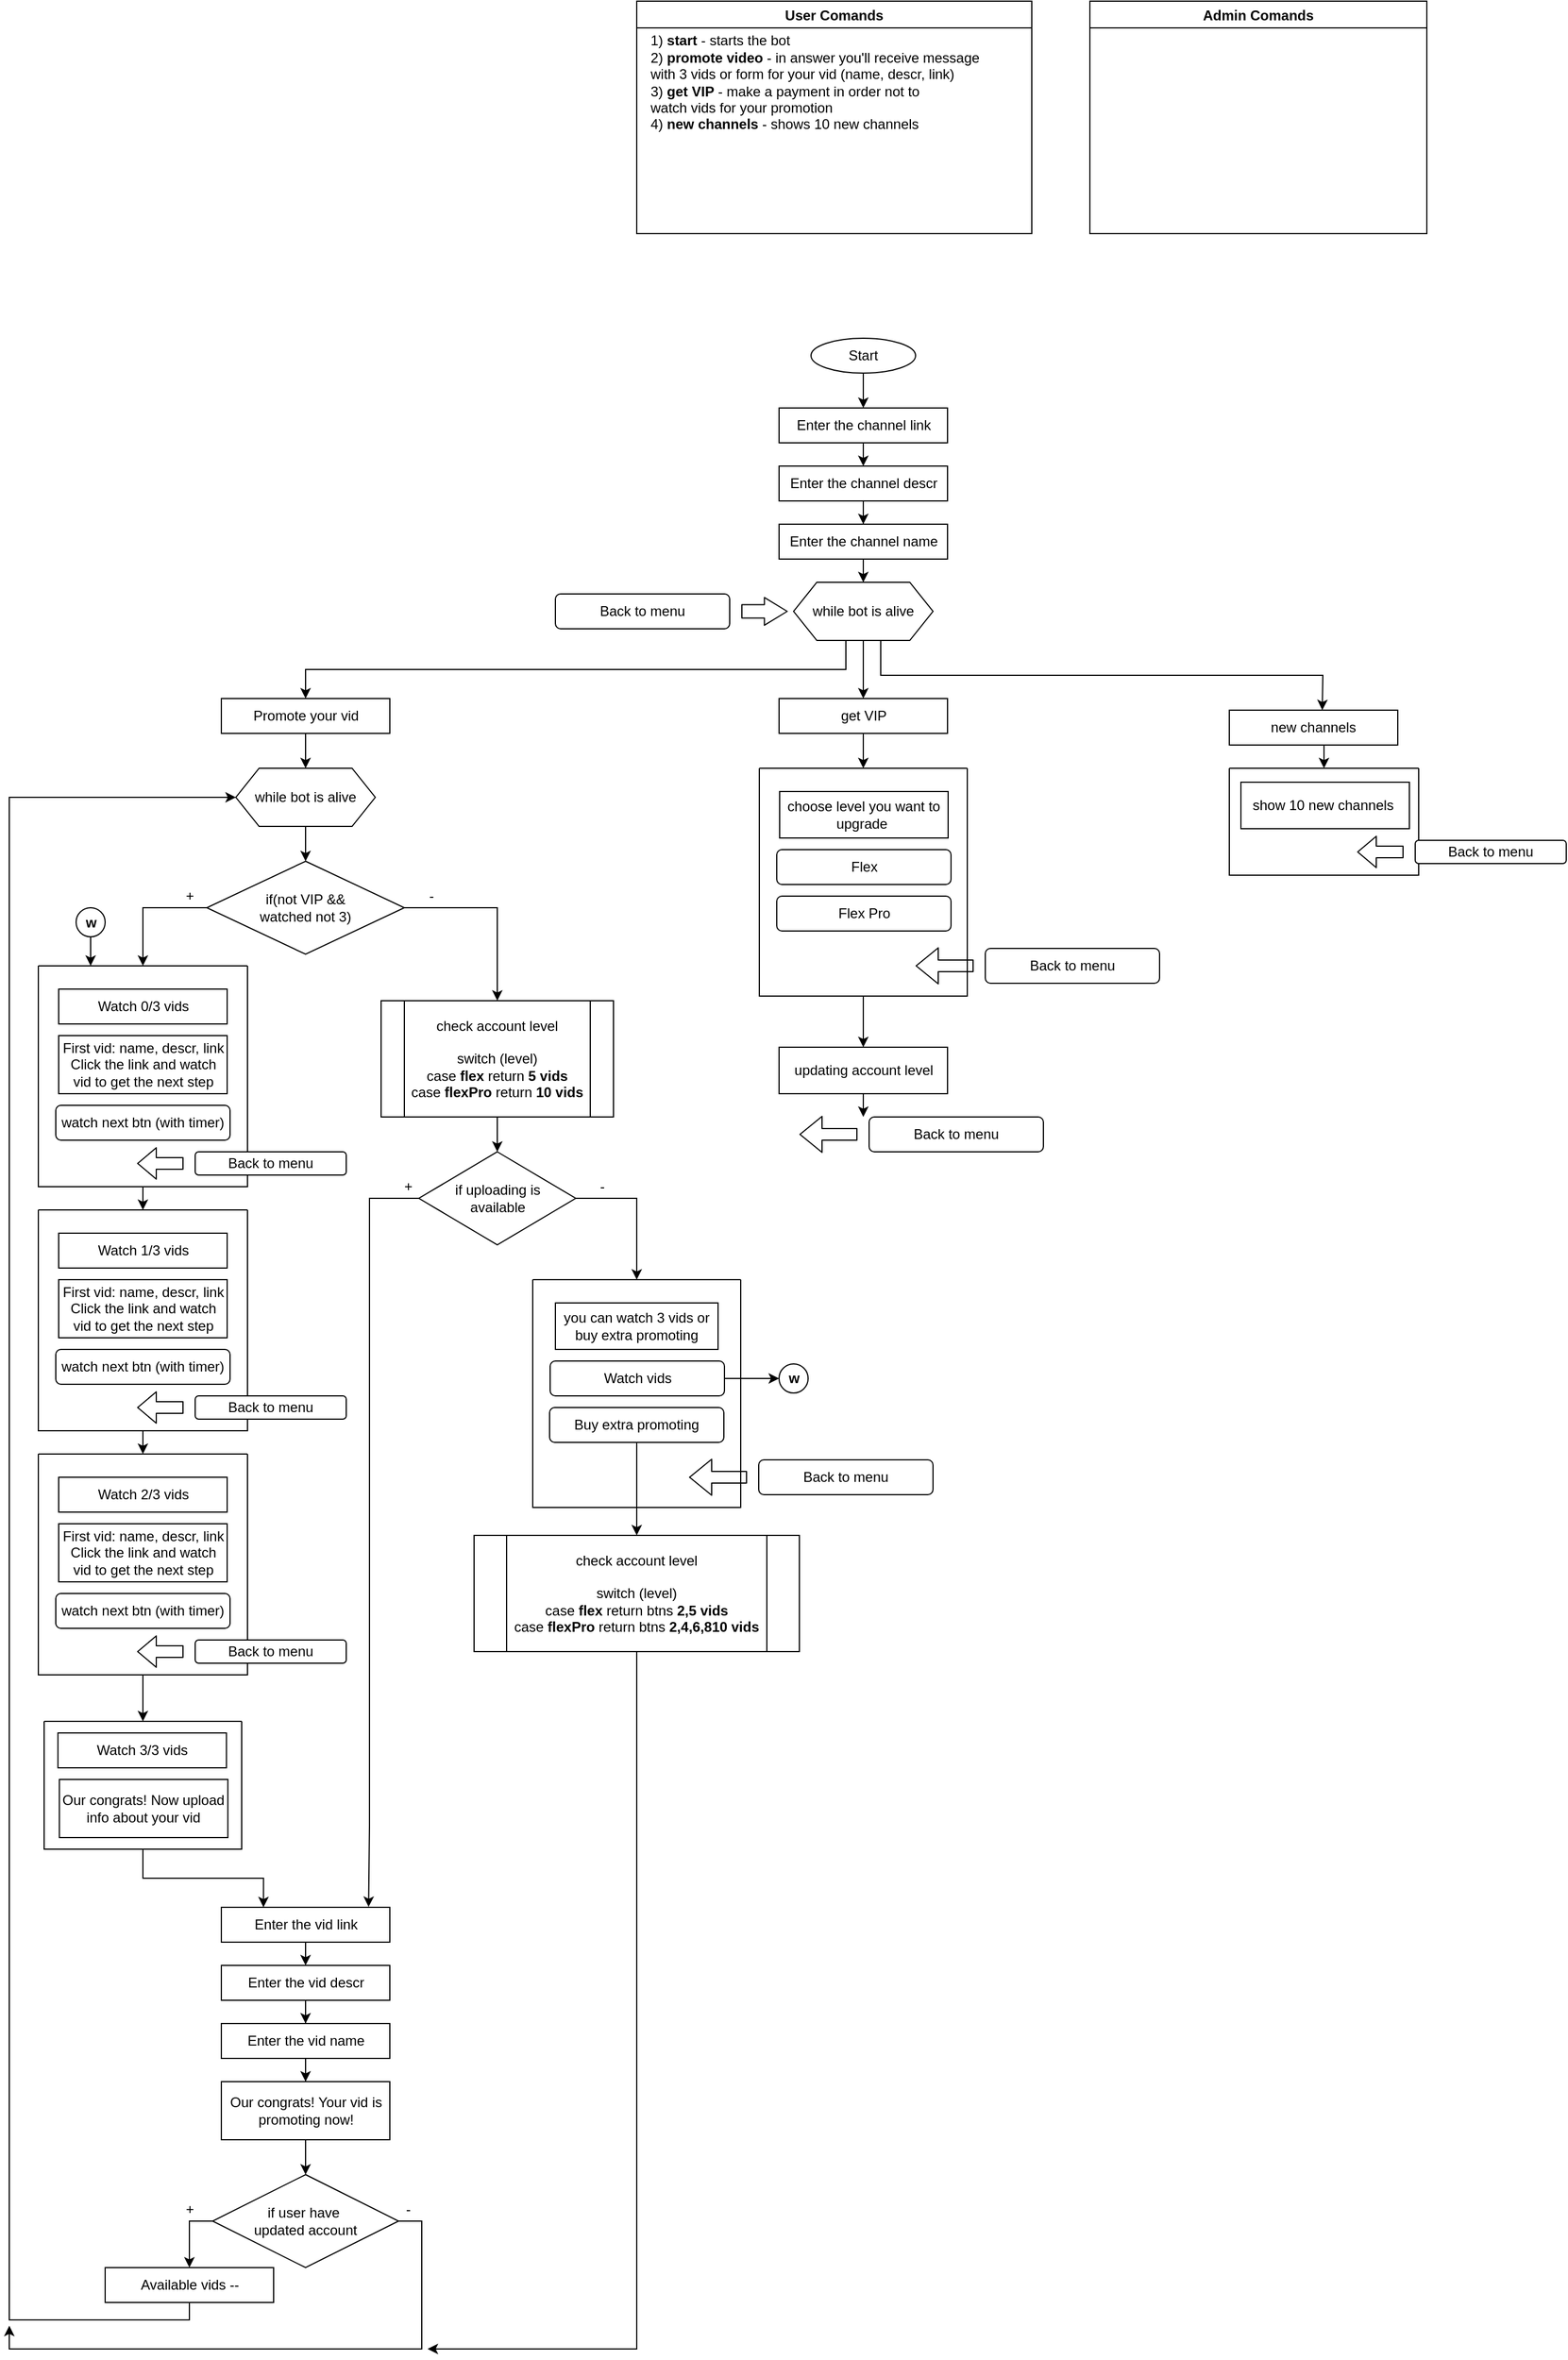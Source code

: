 <mxfile version="14.8.2" type="github">
  <diagram id="2JlSJU5_JV4PX27yQQXT" name="Page-1">
    <mxGraphModel dx="2910" dy="977" grid="1" gridSize="10" guides="1" tooltips="1" connect="1" arrows="1" fold="1" page="0" pageScale="1" pageWidth="827" pageHeight="1169" math="0" shadow="0">
      <root>
        <mxCell id="0" />
        <mxCell id="1" parent="0" />
        <mxCell id="bYdds7if1w0mErr0JuUY-1" value="User Comands" style="swimlane;" vertex="1" parent="1">
          <mxGeometry x="-440" y="120" width="340" height="200" as="geometry" />
        </mxCell>
        <mxCell id="bYdds7if1w0mErr0JuUY-2" value="1) &lt;b&gt;start&lt;/b&gt; - starts the bot&lt;br&gt;&lt;div&gt;2) &lt;b&gt;promote video&lt;/b&gt; - in answer you&#39;ll receive message&amp;nbsp;&lt;/div&gt;&lt;div&gt;&lt;span&gt;with 3 vids or form for your vid (name, descr, link)&lt;/span&gt;&lt;/div&gt;&lt;div&gt;3) &lt;b&gt;get VIP&lt;/b&gt;&amp;nbsp;- make a payment in order not to&amp;nbsp;&lt;/div&gt;&lt;div&gt;watch vids for your promotion&lt;/div&gt;&lt;div&gt;4) &lt;b&gt;new channels&lt;/b&gt;&amp;nbsp;- shows 10 new channels&lt;/div&gt;" style="text;html=1;align=left;verticalAlign=middle;resizable=0;points=[];autosize=1;strokeColor=none;" vertex="1" parent="bYdds7if1w0mErr0JuUY-1">
          <mxGeometry x="10" y="25" width="300" height="90" as="geometry" />
        </mxCell>
        <mxCell id="bYdds7if1w0mErr0JuUY-3" value="Admin Comands" style="swimlane;" vertex="1" parent="1">
          <mxGeometry x="-50" y="120" width="290" height="200" as="geometry" />
        </mxCell>
        <mxCell id="bYdds7if1w0mErr0JuUY-9" value="" style="edgeStyle=orthogonalEdgeStyle;rounded=0;orthogonalLoop=1;jettySize=auto;html=1;" edge="1" parent="1" source="bYdds7if1w0mErr0JuUY-5" target="bYdds7if1w0mErr0JuUY-8">
          <mxGeometry relative="1" as="geometry" />
        </mxCell>
        <mxCell id="bYdds7if1w0mErr0JuUY-5" value="Start" style="ellipse;whiteSpace=wrap;html=1;" vertex="1" parent="1">
          <mxGeometry x="-290" y="410" width="90" height="30" as="geometry" />
        </mxCell>
        <mxCell id="bYdds7if1w0mErr0JuUY-109" value="" style="edgeStyle=orthogonalEdgeStyle;rounded=0;orthogonalLoop=1;jettySize=auto;html=1;" edge="1" parent="1" source="bYdds7if1w0mErr0JuUY-6" target="bYdds7if1w0mErr0JuUY-97">
          <mxGeometry relative="1" as="geometry" />
        </mxCell>
        <mxCell id="bYdds7if1w0mErr0JuUY-6" value="Enter the channel name" style="rounded=0;whiteSpace=wrap;html=1;" vertex="1" parent="1">
          <mxGeometry x="-317.5" y="570" width="145" height="30" as="geometry" />
        </mxCell>
        <mxCell id="bYdds7if1w0mErr0JuUY-11" value="" style="edgeStyle=orthogonalEdgeStyle;rounded=0;orthogonalLoop=1;jettySize=auto;html=1;" edge="1" parent="1" source="bYdds7if1w0mErr0JuUY-7" target="bYdds7if1w0mErr0JuUY-6">
          <mxGeometry relative="1" as="geometry" />
        </mxCell>
        <mxCell id="bYdds7if1w0mErr0JuUY-7" value="Enter the channel descr" style="rounded=0;whiteSpace=wrap;html=1;" vertex="1" parent="1">
          <mxGeometry x="-317.5" y="520" width="145" height="30" as="geometry" />
        </mxCell>
        <mxCell id="bYdds7if1w0mErr0JuUY-10" style="edgeStyle=orthogonalEdgeStyle;rounded=0;orthogonalLoop=1;jettySize=auto;html=1;exitX=0.5;exitY=1;exitDx=0;exitDy=0;entryX=0.5;entryY=0;entryDx=0;entryDy=0;" edge="1" parent="1" source="bYdds7if1w0mErr0JuUY-8" target="bYdds7if1w0mErr0JuUY-7">
          <mxGeometry relative="1" as="geometry" />
        </mxCell>
        <mxCell id="bYdds7if1w0mErr0JuUY-8" value="Enter the channel link" style="rounded=0;whiteSpace=wrap;html=1;" vertex="1" parent="1">
          <mxGeometry x="-317.5" y="470" width="145" height="30" as="geometry" />
        </mxCell>
        <mxCell id="bYdds7if1w0mErr0JuUY-63" value="" style="edgeStyle=orthogonalEdgeStyle;rounded=0;orthogonalLoop=1;jettySize=auto;html=1;" edge="1" parent="1" source="bYdds7if1w0mErr0JuUY-12" target="bYdds7if1w0mErr0JuUY-61">
          <mxGeometry relative="1" as="geometry" />
        </mxCell>
        <mxCell id="bYdds7if1w0mErr0JuUY-12" value="Promote your vid" style="rounded=0;whiteSpace=wrap;html=1;" vertex="1" parent="1">
          <mxGeometry x="-797.5" y="720" width="145" height="30" as="geometry" />
        </mxCell>
        <mxCell id="bYdds7if1w0mErr0JuUY-92" style="edgeStyle=orthogonalEdgeStyle;rounded=0;orthogonalLoop=1;jettySize=auto;html=1;" edge="1" parent="1" source="bYdds7if1w0mErr0JuUY-13" target="bYdds7if1w0mErr0JuUY-86">
          <mxGeometry relative="1" as="geometry" />
        </mxCell>
        <mxCell id="bYdds7if1w0mErr0JuUY-13" value="get VIP" style="rounded=0;whiteSpace=wrap;html=1;" vertex="1" parent="1">
          <mxGeometry x="-317.5" y="720" width="145" height="30" as="geometry" />
        </mxCell>
        <mxCell id="bYdds7if1w0mErr0JuUY-121" style="edgeStyle=orthogonalEdgeStyle;rounded=0;orthogonalLoop=1;jettySize=auto;html=1;exitX=0.5;exitY=1;exitDx=0;exitDy=0;entryX=0.5;entryY=0;entryDx=0;entryDy=0;" edge="1" parent="1" source="bYdds7if1w0mErr0JuUY-14" target="bYdds7if1w0mErr0JuUY-117">
          <mxGeometry relative="1" as="geometry" />
        </mxCell>
        <mxCell id="bYdds7if1w0mErr0JuUY-14" value="new channels" style="rounded=0;whiteSpace=wrap;html=1;" vertex="1" parent="1">
          <mxGeometry x="70" y="730" width="145" height="30" as="geometry" />
        </mxCell>
        <mxCell id="bYdds7if1w0mErr0JuUY-49" style="edgeStyle=orthogonalEdgeStyle;rounded=0;orthogonalLoop=1;jettySize=auto;html=1;exitX=0;exitY=0.5;exitDx=0;exitDy=0;" edge="1" parent="1" source="bYdds7if1w0mErr0JuUY-18" target="bYdds7if1w0mErr0JuUY-40">
          <mxGeometry relative="1" as="geometry" />
        </mxCell>
        <mxCell id="bYdds7if1w0mErr0JuUY-67" style="edgeStyle=orthogonalEdgeStyle;rounded=0;orthogonalLoop=1;jettySize=auto;html=1;exitX=1;exitY=0.5;exitDx=0;exitDy=0;" edge="1" parent="1" source="bYdds7if1w0mErr0JuUY-18" target="bYdds7if1w0mErr0JuUY-64">
          <mxGeometry relative="1" as="geometry" />
        </mxCell>
        <mxCell id="bYdds7if1w0mErr0JuUY-18" value="if(not VIP &amp;amp;&amp;amp; &lt;br&gt;watched not 3)" style="rhombus;whiteSpace=wrap;html=1;" vertex="1" parent="1">
          <mxGeometry x="-810" y="860" width="170" height="80" as="geometry" />
        </mxCell>
        <mxCell id="bYdds7if1w0mErr0JuUY-59" value="" style="edgeStyle=orthogonalEdgeStyle;rounded=0;orthogonalLoop=1;jettySize=auto;html=1;" edge="1" parent="1" source="bYdds7if1w0mErr0JuUY-35" target="bYdds7if1w0mErr0JuUY-58">
          <mxGeometry relative="1" as="geometry" />
        </mxCell>
        <mxCell id="bYdds7if1w0mErr0JuUY-35" value="Enter the vid name" style="rounded=0;whiteSpace=wrap;html=1;" vertex="1" parent="1">
          <mxGeometry x="-797.5" y="1860" width="145" height="30" as="geometry" />
        </mxCell>
        <mxCell id="bYdds7if1w0mErr0JuUY-36" value="" style="edgeStyle=orthogonalEdgeStyle;rounded=0;orthogonalLoop=1;jettySize=auto;html=1;" edge="1" parent="1" source="bYdds7if1w0mErr0JuUY-37" target="bYdds7if1w0mErr0JuUY-35">
          <mxGeometry relative="1" as="geometry" />
        </mxCell>
        <mxCell id="bYdds7if1w0mErr0JuUY-37" value="Enter the vid descr" style="rounded=0;whiteSpace=wrap;html=1;" vertex="1" parent="1">
          <mxGeometry x="-797.5" y="1810" width="145" height="30" as="geometry" />
        </mxCell>
        <mxCell id="bYdds7if1w0mErr0JuUY-38" style="edgeStyle=orthogonalEdgeStyle;rounded=0;orthogonalLoop=1;jettySize=auto;html=1;exitX=0.5;exitY=1;exitDx=0;exitDy=0;entryX=0.5;entryY=0;entryDx=0;entryDy=0;" edge="1" parent="1" source="bYdds7if1w0mErr0JuUY-39" target="bYdds7if1w0mErr0JuUY-37">
          <mxGeometry relative="1" as="geometry" />
        </mxCell>
        <mxCell id="bYdds7if1w0mErr0JuUY-39" value="Enter the vid link" style="rounded=0;whiteSpace=wrap;html=1;" vertex="1" parent="1">
          <mxGeometry x="-797.5" y="1760" width="145" height="30" as="geometry" />
        </mxCell>
        <mxCell id="bYdds7if1w0mErr0JuUY-54" style="edgeStyle=orthogonalEdgeStyle;rounded=0;orthogonalLoop=1;jettySize=auto;html=1;exitX=0.5;exitY=1;exitDx=0;exitDy=0;entryX=0.5;entryY=0;entryDx=0;entryDy=0;" edge="1" parent="1" source="bYdds7if1w0mErr0JuUY-40" target="bYdds7if1w0mErr0JuUY-41">
          <mxGeometry relative="1" as="geometry" />
        </mxCell>
        <mxCell id="bYdds7if1w0mErr0JuUY-40" value="" style="swimlane;startSize=0;" vertex="1" parent="1">
          <mxGeometry x="-955" y="950" width="180" height="190" as="geometry">
            <mxRectangle x="-640" y="790" width="50" height="40" as="alternateBounds" />
          </mxGeometry>
        </mxCell>
        <mxCell id="bYdds7if1w0mErr0JuUY-20" value="Watch 0/3 vids" style="rounded=0;whiteSpace=wrap;html=1;" vertex="1" parent="bYdds7if1w0mErr0JuUY-40">
          <mxGeometry x="17.5" y="20" width="145" height="30" as="geometry" />
        </mxCell>
        <mxCell id="bYdds7if1w0mErr0JuUY-23" value="First vid: name, descr, link&lt;br&gt;Click the link and watch vid to get the next step" style="rounded=0;whiteSpace=wrap;html=1;" vertex="1" parent="bYdds7if1w0mErr0JuUY-40">
          <mxGeometry x="17.5" y="60" width="145" height="50" as="geometry" />
        </mxCell>
        <mxCell id="bYdds7if1w0mErr0JuUY-24" value="watch next btn (with timer)" style="rounded=1;whiteSpace=wrap;html=1;" vertex="1" parent="bYdds7if1w0mErr0JuUY-40">
          <mxGeometry x="15" y="120" width="150" height="30" as="geometry" />
        </mxCell>
        <mxCell id="bYdds7if1w0mErr0JuUY-98" value="" style="shape=flexArrow;endArrow=classic;html=1;endWidth=16;endSize=5;" edge="1" parent="bYdds7if1w0mErr0JuUY-40">
          <mxGeometry width="50" height="50" relative="1" as="geometry">
            <mxPoint x="125" y="170" as="sourcePoint" />
            <mxPoint x="85" y="170" as="targetPoint" />
          </mxGeometry>
        </mxCell>
        <mxCell id="bYdds7if1w0mErr0JuUY-55" style="edgeStyle=orthogonalEdgeStyle;rounded=0;orthogonalLoop=1;jettySize=auto;html=1;exitX=0.5;exitY=1;exitDx=0;exitDy=0;entryX=0.5;entryY=0;entryDx=0;entryDy=0;" edge="1" parent="1" source="bYdds7if1w0mErr0JuUY-41" target="bYdds7if1w0mErr0JuUY-45">
          <mxGeometry relative="1" as="geometry" />
        </mxCell>
        <mxCell id="bYdds7if1w0mErr0JuUY-41" value="" style="swimlane;startSize=0;" vertex="1" parent="1">
          <mxGeometry x="-955" y="1160" width="180" height="190" as="geometry">
            <mxRectangle x="-640" y="980" width="50" height="40" as="alternateBounds" />
          </mxGeometry>
        </mxCell>
        <mxCell id="bYdds7if1w0mErr0JuUY-42" value="Watch 1/3 vids" style="rounded=0;whiteSpace=wrap;html=1;" vertex="1" parent="bYdds7if1w0mErr0JuUY-41">
          <mxGeometry x="17.5" y="20" width="145" height="30" as="geometry" />
        </mxCell>
        <mxCell id="bYdds7if1w0mErr0JuUY-43" value="First vid: name, descr, link&lt;br&gt;Click the link and watch vid to get the next step" style="rounded=0;whiteSpace=wrap;html=1;" vertex="1" parent="bYdds7if1w0mErr0JuUY-41">
          <mxGeometry x="17.5" y="60" width="145" height="50" as="geometry" />
        </mxCell>
        <mxCell id="bYdds7if1w0mErr0JuUY-44" value="watch next btn (with timer)" style="rounded=1;whiteSpace=wrap;html=1;" vertex="1" parent="bYdds7if1w0mErr0JuUY-41">
          <mxGeometry x="15" y="120" width="150" height="30" as="geometry" />
        </mxCell>
        <mxCell id="bYdds7if1w0mErr0JuUY-56" style="edgeStyle=orthogonalEdgeStyle;rounded=0;orthogonalLoop=1;jettySize=auto;html=1;exitX=0.5;exitY=1;exitDx=0;exitDy=0;entryX=0.5;entryY=0;entryDx=0;entryDy=0;" edge="1" parent="1" source="bYdds7if1w0mErr0JuUY-45" target="bYdds7if1w0mErr0JuUY-52">
          <mxGeometry relative="1" as="geometry" />
        </mxCell>
        <mxCell id="bYdds7if1w0mErr0JuUY-45" value="" style="swimlane;startSize=0;" vertex="1" parent="1">
          <mxGeometry x="-955" y="1370" width="180" height="190" as="geometry">
            <mxRectangle x="-640" y="790" width="50" height="40" as="alternateBounds" />
          </mxGeometry>
        </mxCell>
        <mxCell id="bYdds7if1w0mErr0JuUY-46" value="Watch 2/3 vids" style="rounded=0;whiteSpace=wrap;html=1;" vertex="1" parent="bYdds7if1w0mErr0JuUY-45">
          <mxGeometry x="17.5" y="20" width="145" height="30" as="geometry" />
        </mxCell>
        <mxCell id="bYdds7if1w0mErr0JuUY-47" value="First vid: name, descr, link&lt;br&gt;Click the link and watch vid to get the next step" style="rounded=0;whiteSpace=wrap;html=1;" vertex="1" parent="bYdds7if1w0mErr0JuUY-45">
          <mxGeometry x="17.5" y="60" width="145" height="50" as="geometry" />
        </mxCell>
        <mxCell id="bYdds7if1w0mErr0JuUY-48" value="watch next btn (with timer)" style="rounded=1;whiteSpace=wrap;html=1;" vertex="1" parent="bYdds7if1w0mErr0JuUY-45">
          <mxGeometry x="15" y="120" width="150" height="30" as="geometry" />
        </mxCell>
        <mxCell id="bYdds7if1w0mErr0JuUY-50" value="+" style="text;html=1;align=center;verticalAlign=middle;resizable=0;points=[];autosize=1;strokeColor=none;" vertex="1" parent="1">
          <mxGeometry x="-835" y="880" width="20" height="20" as="geometry" />
        </mxCell>
        <mxCell id="bYdds7if1w0mErr0JuUY-57" style="edgeStyle=orthogonalEdgeStyle;rounded=0;orthogonalLoop=1;jettySize=auto;html=1;entryX=0.25;entryY=0;entryDx=0;entryDy=0;" edge="1" parent="1" source="bYdds7if1w0mErr0JuUY-52" target="bYdds7if1w0mErr0JuUY-39">
          <mxGeometry relative="1" as="geometry" />
        </mxCell>
        <mxCell id="bYdds7if1w0mErr0JuUY-52" value="" style="swimlane;startSize=0;" vertex="1" parent="1">
          <mxGeometry x="-950" y="1600" width="170" height="110" as="geometry" />
        </mxCell>
        <mxCell id="bYdds7if1w0mErr0JuUY-32" value="Watch 3/3 vids" style="rounded=0;whiteSpace=wrap;html=1;" vertex="1" parent="bYdds7if1w0mErr0JuUY-52">
          <mxGeometry x="11.87" y="10" width="145" height="30" as="geometry" />
        </mxCell>
        <mxCell id="bYdds7if1w0mErr0JuUY-33" value="Our congrats! Now upload info about your vid" style="rounded=0;whiteSpace=wrap;html=1;" vertex="1" parent="bYdds7if1w0mErr0JuUY-52">
          <mxGeometry x="13.12" y="50" width="145" height="50" as="geometry" />
        </mxCell>
        <mxCell id="bYdds7if1w0mErr0JuUY-73" value="" style="edgeStyle=orthogonalEdgeStyle;rounded=0;orthogonalLoop=1;jettySize=auto;html=1;" edge="1" parent="1" source="bYdds7if1w0mErr0JuUY-58" target="bYdds7if1w0mErr0JuUY-72">
          <mxGeometry relative="1" as="geometry" />
        </mxCell>
        <mxCell id="bYdds7if1w0mErr0JuUY-58" value="Our congrats! Your vid is promoting now!" style="rounded=0;whiteSpace=wrap;html=1;" vertex="1" parent="1">
          <mxGeometry x="-797.5" y="1910" width="145" height="50" as="geometry" />
        </mxCell>
        <mxCell id="bYdds7if1w0mErr0JuUY-62" value="" style="edgeStyle=orthogonalEdgeStyle;rounded=0;orthogonalLoop=1;jettySize=auto;html=1;" edge="1" parent="1" source="bYdds7if1w0mErr0JuUY-61" target="bYdds7if1w0mErr0JuUY-18">
          <mxGeometry relative="1" as="geometry" />
        </mxCell>
        <mxCell id="bYdds7if1w0mErr0JuUY-61" value="while bot is alive" style="shape=hexagon;perimeter=hexagonPerimeter2;whiteSpace=wrap;html=1;fixedSize=1;" vertex="1" parent="1">
          <mxGeometry x="-785" y="780" width="120" height="50" as="geometry" />
        </mxCell>
        <mxCell id="bYdds7if1w0mErr0JuUY-70" value="" style="edgeStyle=orthogonalEdgeStyle;rounded=0;orthogonalLoop=1;jettySize=auto;html=1;" edge="1" parent="1" source="bYdds7if1w0mErr0JuUY-64" target="bYdds7if1w0mErr0JuUY-66">
          <mxGeometry relative="1" as="geometry" />
        </mxCell>
        <mxCell id="bYdds7if1w0mErr0JuUY-64" value="check account level&lt;br&gt;&lt;br&gt;switch (level)&lt;br&gt;case &lt;b&gt;flex&lt;/b&gt; return &lt;b&gt;5 vids&lt;/b&gt;&lt;br&gt;case &lt;b&gt;flexPro&lt;/b&gt; return &lt;b&gt;10 vids&lt;/b&gt;" style="shape=process;whiteSpace=wrap;html=1;backgroundOutline=1;" vertex="1" parent="1">
          <mxGeometry x="-660" y="980" width="200" height="100" as="geometry" />
        </mxCell>
        <mxCell id="bYdds7if1w0mErr0JuUY-69" style="edgeStyle=orthogonalEdgeStyle;rounded=0;orthogonalLoop=1;jettySize=auto;html=1;entryX=0.874;entryY=-0.011;entryDx=0;entryDy=0;entryPerimeter=0;" edge="1" parent="1" source="bYdds7if1w0mErr0JuUY-66" target="bYdds7if1w0mErr0JuUY-39">
          <mxGeometry relative="1" as="geometry">
            <mxPoint x="-670" y="1690" as="targetPoint" />
            <Array as="points">
              <mxPoint x="-670" y="1150" />
              <mxPoint x="-670" y="1690" />
              <mxPoint x="-671" y="1690" />
            </Array>
          </mxGeometry>
        </mxCell>
        <mxCell id="bYdds7if1w0mErr0JuUY-133" style="edgeStyle=orthogonalEdgeStyle;rounded=0;orthogonalLoop=1;jettySize=auto;html=1;exitX=1;exitY=0.5;exitDx=0;exitDy=0;entryX=0.5;entryY=0;entryDx=0;entryDy=0;" edge="1" parent="1" source="bYdds7if1w0mErr0JuUY-66" target="bYdds7if1w0mErr0JuUY-127">
          <mxGeometry relative="1" as="geometry" />
        </mxCell>
        <mxCell id="bYdds7if1w0mErr0JuUY-66" value="if uploading is&lt;br&gt;available" style="rhombus;whiteSpace=wrap;html=1;" vertex="1" parent="1">
          <mxGeometry x="-627.5" y="1110" width="135" height="80" as="geometry" />
        </mxCell>
        <mxCell id="bYdds7if1w0mErr0JuUY-68" value="-" style="text;html=1;align=center;verticalAlign=middle;resizable=0;points=[];autosize=1;strokeColor=none;" vertex="1" parent="1">
          <mxGeometry x="-627.5" y="880" width="20" height="20" as="geometry" />
        </mxCell>
        <mxCell id="bYdds7if1w0mErr0JuUY-71" value="+" style="text;html=1;align=center;verticalAlign=middle;resizable=0;points=[];autosize=1;strokeColor=none;" vertex="1" parent="1">
          <mxGeometry x="-647.5" y="1130" width="20" height="20" as="geometry" />
        </mxCell>
        <mxCell id="bYdds7if1w0mErr0JuUY-75" style="edgeStyle=orthogonalEdgeStyle;rounded=0;orthogonalLoop=1;jettySize=auto;html=1;exitX=0;exitY=0.5;exitDx=0;exitDy=0;" edge="1" parent="1" source="bYdds7if1w0mErr0JuUY-72" target="bYdds7if1w0mErr0JuUY-74">
          <mxGeometry relative="1" as="geometry" />
        </mxCell>
        <mxCell id="bYdds7if1w0mErr0JuUY-79" style="edgeStyle=orthogonalEdgeStyle;rounded=0;orthogonalLoop=1;jettySize=auto;html=1;exitX=1;exitY=0.5;exitDx=0;exitDy=0;" edge="1" parent="1" source="bYdds7if1w0mErr0JuUY-72">
          <mxGeometry relative="1" as="geometry">
            <mxPoint x="-980" y="2120" as="targetPoint" />
            <Array as="points">
              <mxPoint x="-625" y="2030" />
              <mxPoint x="-625" y="2140" />
              <mxPoint x="-980" y="2140" />
            </Array>
          </mxGeometry>
        </mxCell>
        <mxCell id="bYdds7if1w0mErr0JuUY-72" value="if user have&amp;nbsp;&lt;br&gt;updated account" style="rhombus;whiteSpace=wrap;html=1;" vertex="1" parent="1">
          <mxGeometry x="-805" y="1990" width="160" height="80" as="geometry" />
        </mxCell>
        <mxCell id="bYdds7if1w0mErr0JuUY-78" style="edgeStyle=orthogonalEdgeStyle;rounded=0;orthogonalLoop=1;jettySize=auto;html=1;entryX=0;entryY=0.5;entryDx=0;entryDy=0;" edge="1" parent="1" source="bYdds7if1w0mErr0JuUY-74" target="bYdds7if1w0mErr0JuUY-61">
          <mxGeometry relative="1" as="geometry">
            <Array as="points">
              <mxPoint x="-980" y="2115" />
              <mxPoint x="-980" y="805" />
            </Array>
          </mxGeometry>
        </mxCell>
        <mxCell id="bYdds7if1w0mErr0JuUY-74" value="Available vids --" style="rounded=0;whiteSpace=wrap;html=1;" vertex="1" parent="1">
          <mxGeometry x="-897.5" y="2070" width="145" height="30" as="geometry" />
        </mxCell>
        <mxCell id="bYdds7if1w0mErr0JuUY-76" value="+" style="text;html=1;align=center;verticalAlign=middle;resizable=0;points=[];autosize=1;strokeColor=none;" vertex="1" parent="1">
          <mxGeometry x="-835" y="2010" width="20" height="20" as="geometry" />
        </mxCell>
        <mxCell id="bYdds7if1w0mErr0JuUY-80" value="-" style="text;html=1;align=center;verticalAlign=middle;resizable=0;points=[];autosize=1;strokeColor=none;" vertex="1" parent="1">
          <mxGeometry x="-480" y="1130" width="20" height="20" as="geometry" />
        </mxCell>
        <mxCell id="bYdds7if1w0mErr0JuUY-81" value="-" style="text;html=1;align=center;verticalAlign=middle;resizable=0;points=[];autosize=1;strokeColor=none;" vertex="1" parent="1">
          <mxGeometry x="-647.5" y="2010" width="20" height="20" as="geometry" />
        </mxCell>
        <mxCell id="bYdds7if1w0mErr0JuUY-111" value="" style="edgeStyle=orthogonalEdgeStyle;rounded=0;orthogonalLoop=1;jettySize=auto;html=1;" edge="1" parent="1" source="bYdds7if1w0mErr0JuUY-86" target="bYdds7if1w0mErr0JuUY-110">
          <mxGeometry relative="1" as="geometry" />
        </mxCell>
        <mxCell id="bYdds7if1w0mErr0JuUY-86" value="" style="swimlane;startSize=0;" vertex="1" parent="1">
          <mxGeometry x="-334.5" y="780" width="179" height="196" as="geometry">
            <mxRectangle x="-640" y="790" width="50" height="40" as="alternateBounds" />
          </mxGeometry>
        </mxCell>
        <mxCell id="bYdds7if1w0mErr0JuUY-83" value="choose level you want to upgrade&amp;nbsp;" style="rounded=0;whiteSpace=wrap;html=1;" vertex="1" parent="bYdds7if1w0mErr0JuUY-86">
          <mxGeometry x="17.5" y="20" width="145" height="40" as="geometry" />
        </mxCell>
        <mxCell id="bYdds7if1w0mErr0JuUY-84" value="Flex" style="rounded=1;whiteSpace=wrap;html=1;" vertex="1" parent="bYdds7if1w0mErr0JuUY-86">
          <mxGeometry x="15" y="70" width="150" height="30" as="geometry" />
        </mxCell>
        <mxCell id="bYdds7if1w0mErr0JuUY-85" value="Flex Pro" style="rounded=1;whiteSpace=wrap;html=1;" vertex="1" parent="bYdds7if1w0mErr0JuUY-86">
          <mxGeometry x="15" y="110" width="150" height="30" as="geometry" />
        </mxCell>
        <mxCell id="bYdds7if1w0mErr0JuUY-96" value="" style="shape=flexArrow;endArrow=classic;html=1;" edge="1" parent="bYdds7if1w0mErr0JuUY-86">
          <mxGeometry width="50" height="50" relative="1" as="geometry">
            <mxPoint x="184.5" y="170" as="sourcePoint" />
            <mxPoint x="134.5" y="170" as="targetPoint" />
          </mxGeometry>
        </mxCell>
        <mxCell id="bYdds7if1w0mErr0JuUY-104" style="edgeStyle=orthogonalEdgeStyle;rounded=0;orthogonalLoop=1;jettySize=auto;html=1;exitX=0.375;exitY=1;exitDx=0;exitDy=0;" edge="1" parent="1" source="bYdds7if1w0mErr0JuUY-97" target="bYdds7if1w0mErr0JuUY-12">
          <mxGeometry relative="1" as="geometry" />
        </mxCell>
        <mxCell id="bYdds7if1w0mErr0JuUY-105" style="edgeStyle=orthogonalEdgeStyle;rounded=0;orthogonalLoop=1;jettySize=auto;html=1;exitX=0.5;exitY=1;exitDx=0;exitDy=0;" edge="1" parent="1" source="bYdds7if1w0mErr0JuUY-97" target="bYdds7if1w0mErr0JuUY-13">
          <mxGeometry relative="1" as="geometry" />
        </mxCell>
        <mxCell id="bYdds7if1w0mErr0JuUY-106" style="edgeStyle=orthogonalEdgeStyle;rounded=0;orthogonalLoop=1;jettySize=auto;html=1;exitX=0.625;exitY=1;exitDx=0;exitDy=0;" edge="1" parent="1" source="bYdds7if1w0mErr0JuUY-97">
          <mxGeometry relative="1" as="geometry">
            <mxPoint x="150" y="730" as="targetPoint" />
          </mxGeometry>
        </mxCell>
        <mxCell id="bYdds7if1w0mErr0JuUY-97" value="while bot is alive" style="shape=hexagon;perimeter=hexagonPerimeter2;whiteSpace=wrap;html=1;fixedSize=1;" vertex="1" parent="1">
          <mxGeometry x="-305" y="620" width="120" height="50" as="geometry" />
        </mxCell>
        <mxCell id="bYdds7if1w0mErr0JuUY-99" value="Back to menu" style="rounded=1;whiteSpace=wrap;html=1;" vertex="1" parent="1">
          <mxGeometry x="-820" y="1110" width="130" height="20" as="geometry" />
        </mxCell>
        <mxCell id="bYdds7if1w0mErr0JuUY-100" value="" style="shape=flexArrow;endArrow=classic;html=1;endWidth=16;endSize=5;" edge="1" parent="1">
          <mxGeometry width="50" height="50" relative="1" as="geometry">
            <mxPoint x="-830" y="1330" as="sourcePoint" />
            <mxPoint x="-870" y="1330" as="targetPoint" />
          </mxGeometry>
        </mxCell>
        <mxCell id="bYdds7if1w0mErr0JuUY-101" value="Back to menu" style="rounded=1;whiteSpace=wrap;html=1;" vertex="1" parent="1">
          <mxGeometry x="-820" y="1320" width="130" height="20" as="geometry" />
        </mxCell>
        <mxCell id="bYdds7if1w0mErr0JuUY-102" value="" style="shape=flexArrow;endArrow=classic;html=1;endWidth=16;endSize=5;" edge="1" parent="1">
          <mxGeometry width="50" height="50" relative="1" as="geometry">
            <mxPoint x="-830" y="1540" as="sourcePoint" />
            <mxPoint x="-870" y="1540" as="targetPoint" />
          </mxGeometry>
        </mxCell>
        <mxCell id="bYdds7if1w0mErr0JuUY-103" value="Back to menu" style="rounded=1;whiteSpace=wrap;html=1;" vertex="1" parent="1">
          <mxGeometry x="-820" y="1530" width="130" height="20" as="geometry" />
        </mxCell>
        <mxCell id="bYdds7if1w0mErr0JuUY-107" value="" style="shape=flexArrow;endArrow=classic;html=1;width=11.395;endSize=6.209;endWidth=11.473;" edge="1" parent="1">
          <mxGeometry width="50" height="50" relative="1" as="geometry">
            <mxPoint x="-350" y="645" as="sourcePoint" />
            <mxPoint x="-310" y="645" as="targetPoint" />
          </mxGeometry>
        </mxCell>
        <mxCell id="bYdds7if1w0mErr0JuUY-108" value="Back to menu" style="rounded=1;whiteSpace=wrap;html=1;" vertex="1" parent="1">
          <mxGeometry x="-510" y="630" width="150" height="30" as="geometry" />
        </mxCell>
        <mxCell id="bYdds7if1w0mErr0JuUY-114" style="edgeStyle=orthogonalEdgeStyle;rounded=0;orthogonalLoop=1;jettySize=auto;html=1;exitX=0.5;exitY=1;exitDx=0;exitDy=0;" edge="1" parent="1" source="bYdds7if1w0mErr0JuUY-110">
          <mxGeometry relative="1" as="geometry">
            <mxPoint x="-245" y="1080" as="targetPoint" />
          </mxGeometry>
        </mxCell>
        <mxCell id="bYdds7if1w0mErr0JuUY-110" value="updating account level" style="rounded=0;whiteSpace=wrap;html=1;" vertex="1" parent="1">
          <mxGeometry x="-317.5" y="1020" width="145" height="40" as="geometry" />
        </mxCell>
        <mxCell id="bYdds7if1w0mErr0JuUY-112" value="" style="shape=flexArrow;endArrow=classic;html=1;" edge="1" parent="1">
          <mxGeometry width="50" height="50" relative="1" as="geometry">
            <mxPoint x="-250" y="1095" as="sourcePoint" />
            <mxPoint x="-300" y="1095.0" as="targetPoint" />
          </mxGeometry>
        </mxCell>
        <mxCell id="bYdds7if1w0mErr0JuUY-113" value="Back to menu" style="rounded=1;whiteSpace=wrap;html=1;" vertex="1" parent="1">
          <mxGeometry x="-240" y="1080" width="150" height="30" as="geometry" />
        </mxCell>
        <mxCell id="bYdds7if1w0mErr0JuUY-94" value="Back to menu" style="rounded=1;whiteSpace=wrap;html=1;" vertex="1" parent="1">
          <mxGeometry x="-140" y="935" width="150" height="30" as="geometry" />
        </mxCell>
        <mxCell id="bYdds7if1w0mErr0JuUY-117" value="" style="swimlane;startSize=0;" vertex="1" parent="1">
          <mxGeometry x="70" y="780" width="163" height="92" as="geometry" />
        </mxCell>
        <mxCell id="bYdds7if1w0mErr0JuUY-116" value="show 10 new channels&amp;nbsp;" style="rounded=0;whiteSpace=wrap;html=1;" vertex="1" parent="bYdds7if1w0mErr0JuUY-117">
          <mxGeometry x="10" y="12" width="145" height="40" as="geometry" />
        </mxCell>
        <mxCell id="bYdds7if1w0mErr0JuUY-118" value="" style="shape=flexArrow;endArrow=classic;html=1;endWidth=16;endSize=5;" edge="1" parent="1">
          <mxGeometry width="50" height="50" relative="1" as="geometry">
            <mxPoint x="220" y="852" as="sourcePoint" />
            <mxPoint x="180" y="852" as="targetPoint" />
          </mxGeometry>
        </mxCell>
        <mxCell id="bYdds7if1w0mErr0JuUY-119" value="Back to menu" style="rounded=1;whiteSpace=wrap;html=1;" vertex="1" parent="1">
          <mxGeometry x="230" y="842" width="130" height="20" as="geometry" />
        </mxCell>
        <mxCell id="bYdds7if1w0mErr0JuUY-140" style="edgeStyle=orthogonalEdgeStyle;rounded=0;orthogonalLoop=1;jettySize=auto;html=1;exitX=0.5;exitY=1;exitDx=0;exitDy=0;" edge="1" parent="1" source="bYdds7if1w0mErr0JuUY-129" target="bYdds7if1w0mErr0JuUY-139">
          <mxGeometry relative="1" as="geometry" />
        </mxCell>
        <mxCell id="bYdds7if1w0mErr0JuUY-127" value="" style="swimlane;startSize=0;" vertex="1" parent="1">
          <mxGeometry x="-529.5" y="1220" width="179" height="196" as="geometry">
            <mxRectangle x="-640" y="790" width="50" height="40" as="alternateBounds" />
          </mxGeometry>
        </mxCell>
        <mxCell id="bYdds7if1w0mErr0JuUY-129" value="Buy extra promoting" style="rounded=1;whiteSpace=wrap;html=1;" vertex="1" parent="bYdds7if1w0mErr0JuUY-127">
          <mxGeometry x="14.5" y="110" width="150" height="30" as="geometry" />
        </mxCell>
        <mxCell id="bYdds7if1w0mErr0JuUY-130" value="Watch vids" style="rounded=1;whiteSpace=wrap;html=1;" vertex="1" parent="bYdds7if1w0mErr0JuUY-127">
          <mxGeometry x="15" y="70" width="150" height="30" as="geometry" />
        </mxCell>
        <mxCell id="bYdds7if1w0mErr0JuUY-131" value="" style="shape=flexArrow;endArrow=classic;html=1;" edge="1" parent="bYdds7if1w0mErr0JuUY-127">
          <mxGeometry width="50" height="50" relative="1" as="geometry">
            <mxPoint x="184.5" y="170" as="sourcePoint" />
            <mxPoint x="134.5" y="170" as="targetPoint" />
          </mxGeometry>
        </mxCell>
        <mxCell id="bYdds7if1w0mErr0JuUY-126" value="you can watch 3 vids or buy extra promoting" style="rounded=0;whiteSpace=wrap;html=1;" vertex="1" parent="bYdds7if1w0mErr0JuUY-127">
          <mxGeometry x="19.5" y="20" width="140" height="40" as="geometry" />
        </mxCell>
        <mxCell id="bYdds7if1w0mErr0JuUY-132" value="Back to menu" style="rounded=1;whiteSpace=wrap;html=1;" vertex="1" parent="1">
          <mxGeometry x="-335" y="1375" width="150" height="30" as="geometry" />
        </mxCell>
        <mxCell id="bYdds7if1w0mErr0JuUY-134" value="&lt;b&gt;w&lt;/b&gt;" style="ellipse;whiteSpace=wrap;html=1;aspect=fixed;" vertex="1" parent="1">
          <mxGeometry x="-317.5" y="1292.5" width="25" height="25" as="geometry" />
        </mxCell>
        <mxCell id="bYdds7if1w0mErr0JuUY-135" style="edgeStyle=orthogonalEdgeStyle;rounded=0;orthogonalLoop=1;jettySize=auto;html=1;exitX=1;exitY=0.5;exitDx=0;exitDy=0;entryX=0;entryY=0.5;entryDx=0;entryDy=0;" edge="1" parent="1" source="bYdds7if1w0mErr0JuUY-130" target="bYdds7if1w0mErr0JuUY-134">
          <mxGeometry relative="1" as="geometry" />
        </mxCell>
        <mxCell id="bYdds7if1w0mErr0JuUY-138" style="edgeStyle=orthogonalEdgeStyle;rounded=0;orthogonalLoop=1;jettySize=auto;html=1;exitX=0.5;exitY=1;exitDx=0;exitDy=0;entryX=0.25;entryY=0;entryDx=0;entryDy=0;" edge="1" parent="1" source="bYdds7if1w0mErr0JuUY-136" target="bYdds7if1w0mErr0JuUY-40">
          <mxGeometry relative="1" as="geometry" />
        </mxCell>
        <mxCell id="bYdds7if1w0mErr0JuUY-136" value="&lt;b&gt;w&lt;/b&gt;" style="ellipse;whiteSpace=wrap;html=1;aspect=fixed;" vertex="1" parent="1">
          <mxGeometry x="-922.5" y="900" width="25" height="25" as="geometry" />
        </mxCell>
        <mxCell id="bYdds7if1w0mErr0JuUY-141" style="edgeStyle=orthogonalEdgeStyle;rounded=0;orthogonalLoop=1;jettySize=auto;html=1;exitX=0.5;exitY=1;exitDx=0;exitDy=0;" edge="1" parent="1" source="bYdds7if1w0mErr0JuUY-139">
          <mxGeometry relative="1" as="geometry">
            <mxPoint x="-620" y="2140" as="targetPoint" />
            <Array as="points">
              <mxPoint x="-440" y="2140" />
            </Array>
          </mxGeometry>
        </mxCell>
        <mxCell id="bYdds7if1w0mErr0JuUY-139" value="check account level&lt;br&gt;&lt;br&gt;switch (level)&lt;br&gt;case &lt;b&gt;flex&lt;/b&gt; return btns &lt;b&gt;2,5 vids&lt;/b&gt;&lt;br&gt;case &lt;b&gt;flexPro&lt;/b&gt; return btns&lt;b&gt; 2,4,6,810 vids&lt;/b&gt;" style="shape=process;whiteSpace=wrap;html=1;backgroundOutline=1;" vertex="1" parent="1">
          <mxGeometry x="-580" y="1440" width="280" height="100" as="geometry" />
        </mxCell>
      </root>
    </mxGraphModel>
  </diagram>
</mxfile>
